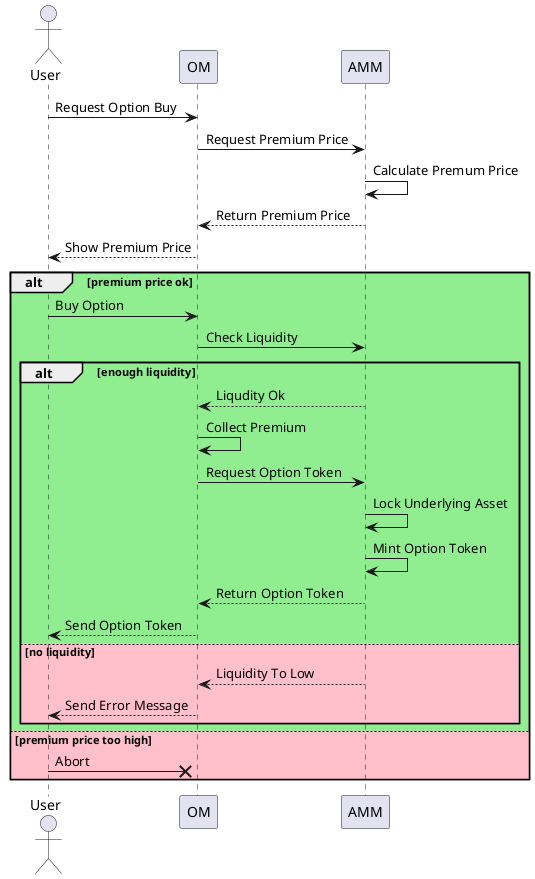 ' @startuml Provide Liquidity
' TODO
' @enduml

' @startuml Remove Liquidity
' TODO
' @enduml

@startuml Buy Option
actor User
participant OM
participant AMM
User -> OM : Request Option Buy
OM -> AMM : Request Premium Price
AMM -> AMM : Calculate Premum Price
AMM --> OM : Return Premium Price
OM --> User : Show Premium Price

alt #LightGreen premium price ok
    User -> OM : Buy Option
    OM -> AMM : Check Liquidity
    alt #LightGreen enough liquidity
        AMM --> OM: Liqudity Ok
        OM -> OM : Collect Premium
        OM -> AMM : Request Option Token
        AMM -> AMM : Lock Underlying Asset
        AMM -> AMM : Mint Option Token
        AMM --> OM : Return Option Token
        OM --> User : Send Option Token

    else #Pink no liquidity
        AMM --> OM : Liquidity To Low
        OM --> User : Send Error Message
    end

else #Pink premium price too high

    User ->x OM: Abort

end

@enduml

@startuml Excercise Option

actor User
participant OM
participant AMM

User -> OM : Exercise Option

alt #LightGreen eligible
    OM -> AMM : Request Payout
    AMM -> AMM : Unlock Underlying Asset
    AMM -> AMM : Calculate Payout
    AMM --> OM : Return Funds
    OM --> User : Pay User

else #Pink not eligible
    OM --> User : Send Error Message
end

@enduml